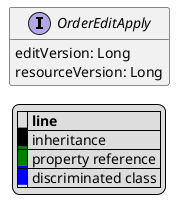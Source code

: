 @startuml

hide empty fields
hide empty methods
legend
|= |= line |
|<back:black>   </back>| inheritance |
|<back:green>   </back>| property reference |
|<back:blue>   </back>| discriminated class |
endlegend
interface OrderEditApply [[OrderEditApply.svg]]  {
    editVersion: Long
    resourceVersion: Long
}






@enduml
